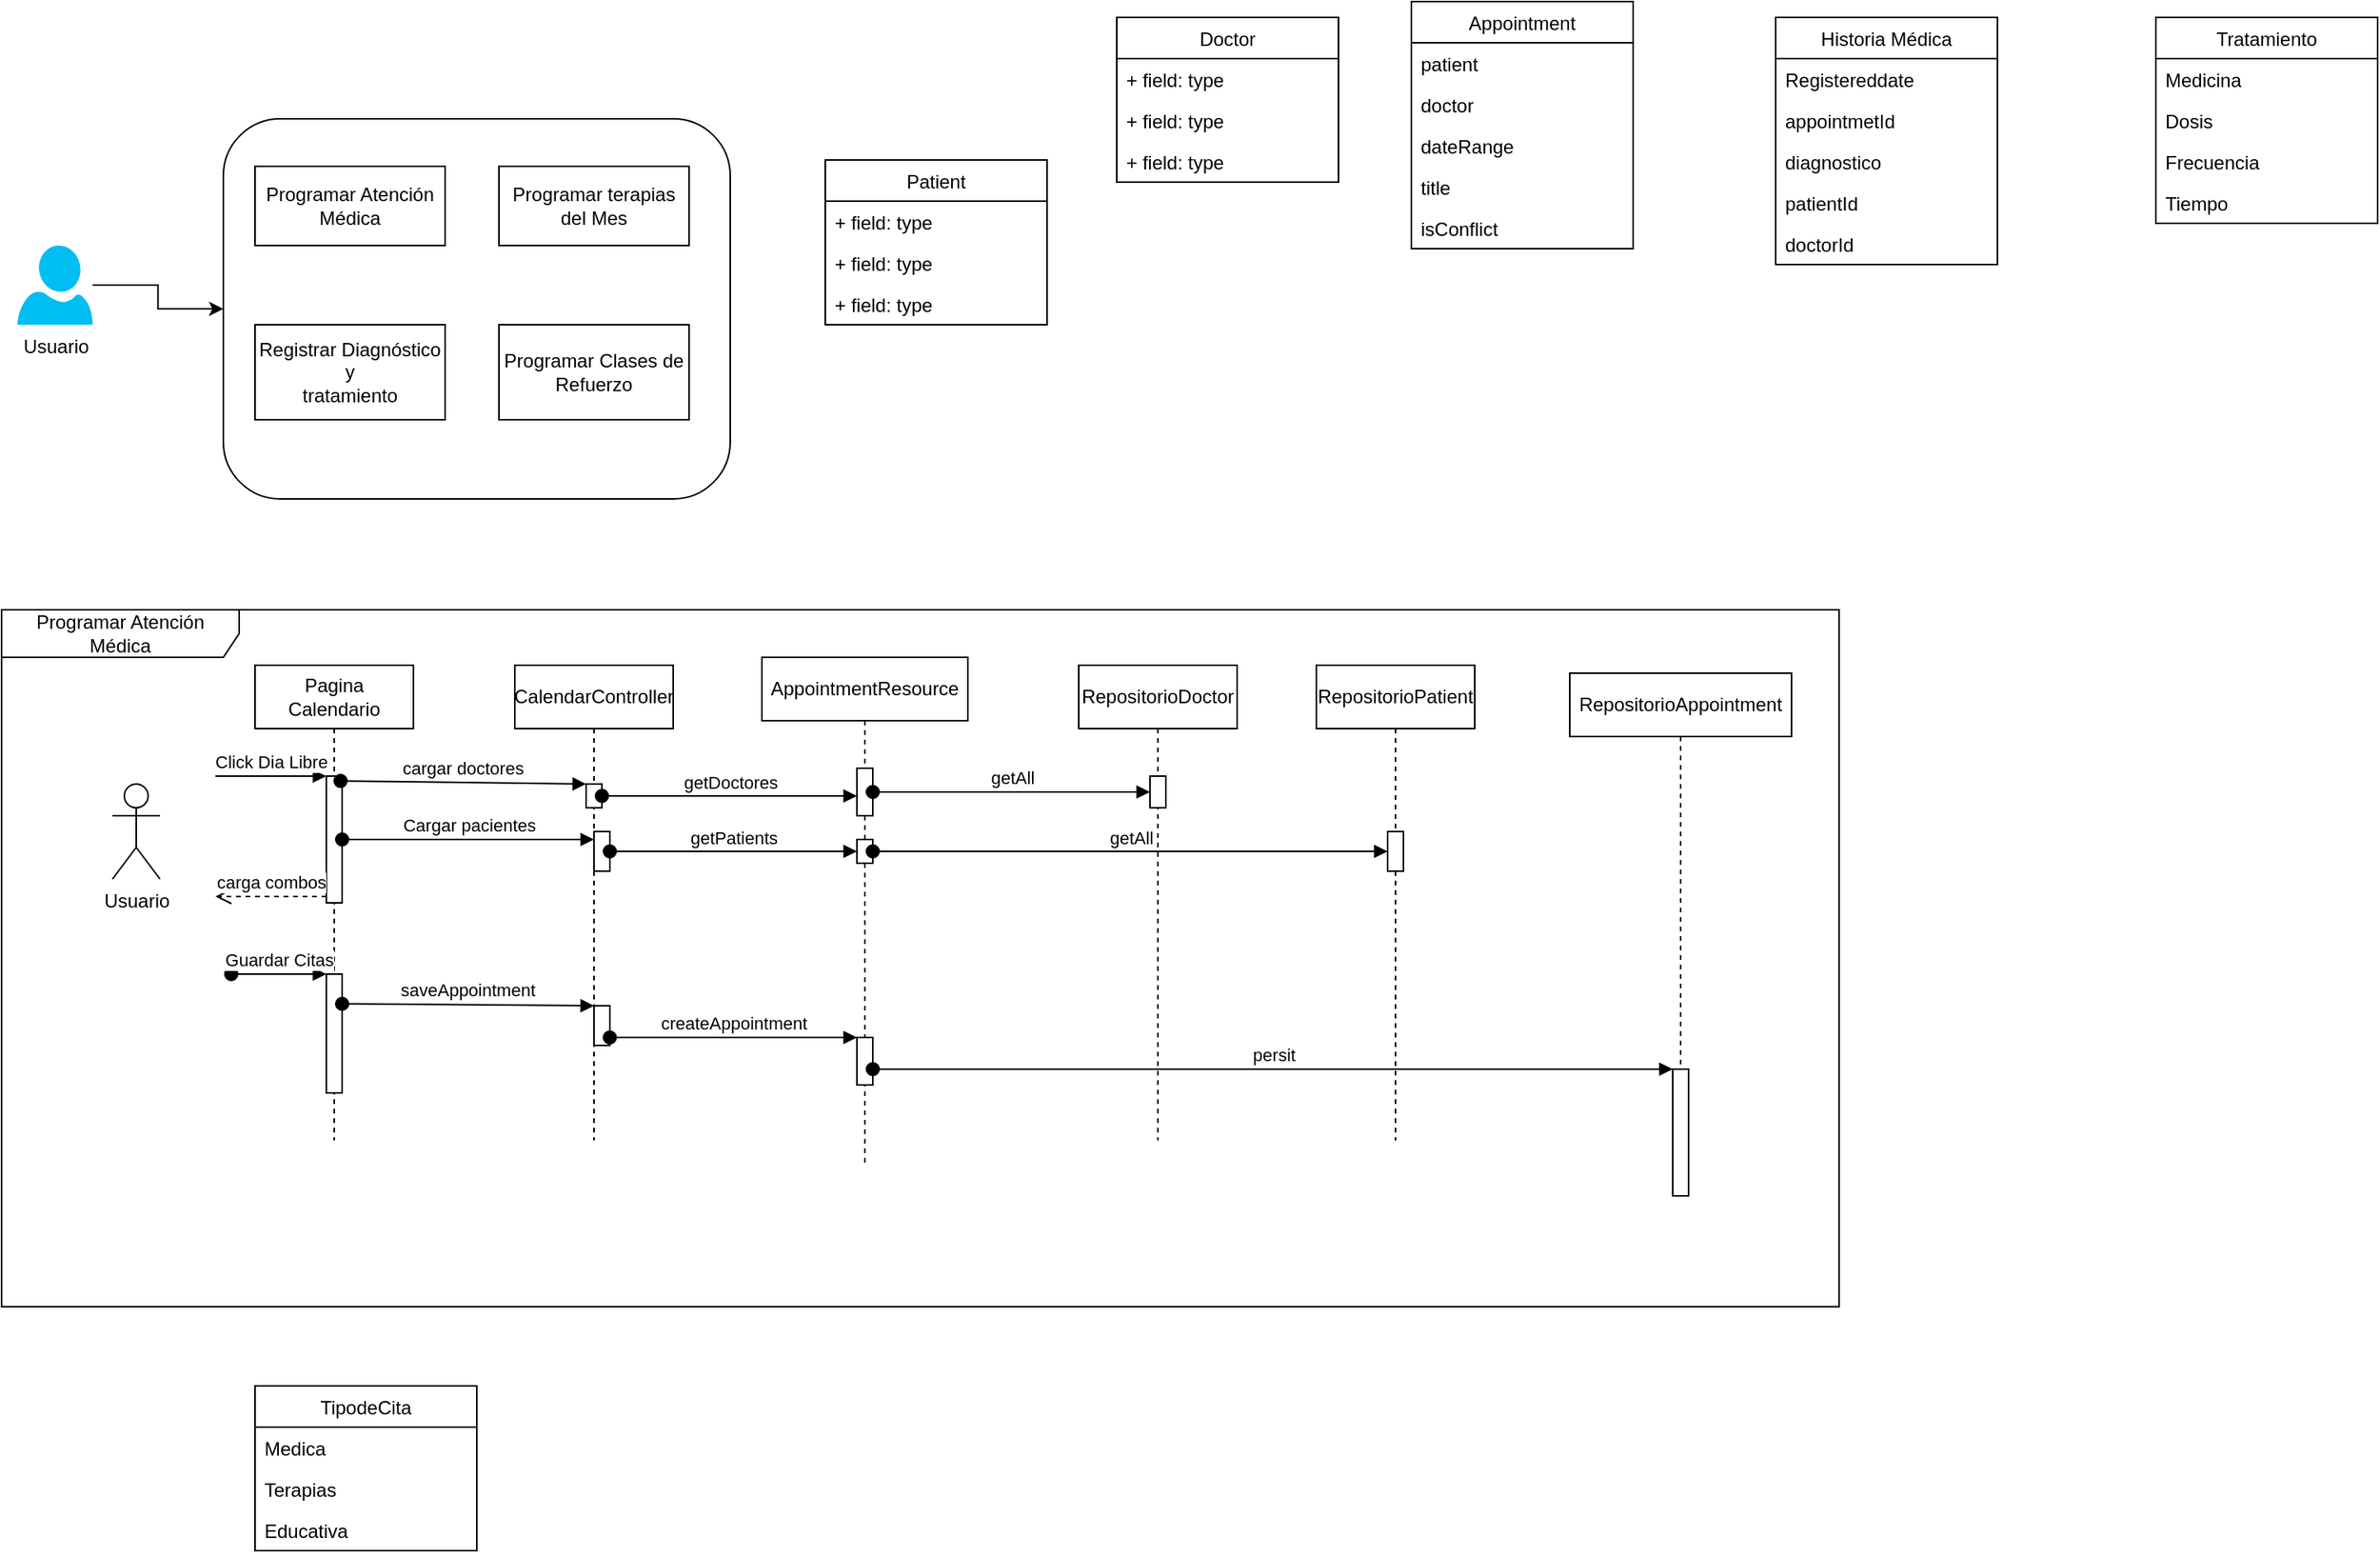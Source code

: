 <mxfile version="20.5.2" type="device"><diagram id="1wQzsUYv8DGshhQA8DcK" name="Página-1"><mxGraphModel dx="2062" dy="1284" grid="1" gridSize="10" guides="1" tooltips="1" connect="1" arrows="1" fold="1" page="1" pageScale="1" pageWidth="827" pageHeight="1169" math="0" shadow="0"><root><mxCell id="0"/><mxCell id="1" parent="0"/><mxCell id="sSPdWtcWhdDb-kHmD-bd-8" style="edgeStyle=orthogonalEdgeStyle;rounded=0;orthogonalLoop=1;jettySize=auto;html=1;" parent="1" source="sSPdWtcWhdDb-kHmD-bd-1" target="sSPdWtcWhdDb-kHmD-bd-3" edge="1"><mxGeometry relative="1" as="geometry"/></mxCell><mxCell id="sSPdWtcWhdDb-kHmD-bd-1" value="Usuario" style="verticalLabelPosition=bottom;html=1;verticalAlign=top;align=center;strokeColor=none;fillColor=#00BEF2;shape=mxgraph.azure.user;" parent="1" vertex="1"><mxGeometry x="50" y="170" width="47.5" height="50" as="geometry"/></mxCell><mxCell id="sSPdWtcWhdDb-kHmD-bd-3" value="" style="rounded=1;whiteSpace=wrap;html=1;" parent="1" vertex="1"><mxGeometry x="180" y="90" width="320" height="240" as="geometry"/></mxCell><mxCell id="sSPdWtcWhdDb-kHmD-bd-2" value="" style="shape=image;html=1;verticalAlign=top;verticalLabelPosition=bottom;labelBackgroundColor=#ffffff;imageAspect=0;aspect=fixed;image=https://cdn2.iconfinder.com/data/icons/crystalproject/16x16/actions/kdb_form.png" parent="1" vertex="1"><mxGeometry x="200" y="90" width="16" height="16" as="geometry"/></mxCell><mxCell id="sSPdWtcWhdDb-kHmD-bd-4" value="Programar Atención Médica" style="rounded=0;whiteSpace=wrap;html=1;" parent="1" vertex="1"><mxGeometry x="200" y="120" width="120" height="50" as="geometry"/></mxCell><mxCell id="sSPdWtcWhdDb-kHmD-bd-5" value="&lt;div&gt;Registrar Diagnóstico y&lt;/div&gt;&lt;div&gt;tratamiento&lt;/div&gt;" style="rounded=0;whiteSpace=wrap;html=1;" parent="1" vertex="1"><mxGeometry x="200" y="220" width="120" height="60" as="geometry"/></mxCell><mxCell id="sSPdWtcWhdDb-kHmD-bd-6" value="Programar terapias del Mes" style="rounded=0;whiteSpace=wrap;html=1;" parent="1" vertex="1"><mxGeometry x="354" y="120" width="120" height="50" as="geometry"/></mxCell><mxCell id="sSPdWtcWhdDb-kHmD-bd-7" value="Programar Clases de Refuerzo" style="rounded=0;whiteSpace=wrap;html=1;" parent="1" vertex="1"><mxGeometry x="354" y="220" width="120" height="60" as="geometry"/></mxCell><mxCell id="sSPdWtcWhdDb-kHmD-bd-13" value="Programar Atención Médica" style="shape=umlFrame;whiteSpace=wrap;html=1;width=150;height=30;" parent="1" vertex="1"><mxGeometry x="40" y="400" width="1160" height="440" as="geometry"/></mxCell><mxCell id="sSPdWtcWhdDb-kHmD-bd-15" value="Usuario" style="shape=umlActor;verticalLabelPosition=bottom;verticalAlign=top;html=1;" parent="1" vertex="1"><mxGeometry x="110" y="510" width="30" height="60" as="geometry"/></mxCell><mxCell id="sSPdWtcWhdDb-kHmD-bd-16" value="Pagina Calendario" style="shape=umlLifeline;perimeter=lifelinePerimeter;whiteSpace=wrap;html=1;container=1;collapsible=0;recursiveResize=0;outlineConnect=0;" parent="1" vertex="1"><mxGeometry x="200" y="435" width="100" height="300" as="geometry"/></mxCell><mxCell id="sSPdWtcWhdDb-kHmD-bd-21" value="" style="html=1;points=[];perimeter=orthogonalPerimeter;" parent="sSPdWtcWhdDb-kHmD-bd-16" vertex="1"><mxGeometry x="45" y="70" width="10" height="80" as="geometry"/></mxCell><mxCell id="sSPdWtcWhdDb-kHmD-bd-22" value="Click Dia Libre" style="html=1;verticalAlign=bottom;endArrow=block;entryX=0;entryY=0;rounded=0;" parent="sSPdWtcWhdDb-kHmD-bd-16" target="sSPdWtcWhdDb-kHmD-bd-21" edge="1"><mxGeometry relative="1" as="geometry"><mxPoint x="-25" y="70" as="sourcePoint"/></mxGeometry></mxCell><mxCell id="sSPdWtcWhdDb-kHmD-bd-23" value="carga combos" style="html=1;verticalAlign=bottom;endArrow=open;dashed=1;endSize=8;exitX=0;exitY=0.95;rounded=0;" parent="sSPdWtcWhdDb-kHmD-bd-16" source="sSPdWtcWhdDb-kHmD-bd-21" edge="1"><mxGeometry relative="1" as="geometry"><mxPoint x="-25" y="146" as="targetPoint"/></mxGeometry></mxCell><mxCell id="sSPdWtcWhdDb-kHmD-bd-74" value="" style="html=1;points=[];perimeter=orthogonalPerimeter;" parent="sSPdWtcWhdDb-kHmD-bd-16" vertex="1"><mxGeometry x="45" y="195" width="10" height="75" as="geometry"/></mxCell><mxCell id="sSPdWtcWhdDb-kHmD-bd-75" value="Guardar Citas" style="html=1;verticalAlign=bottom;startArrow=oval;endArrow=block;startSize=8;rounded=0;" parent="sSPdWtcWhdDb-kHmD-bd-16" target="sSPdWtcWhdDb-kHmD-bd-74" edge="1"><mxGeometry relative="1" as="geometry"><mxPoint x="-15" y="195" as="sourcePoint"/></mxGeometry></mxCell><mxCell id="sSPdWtcWhdDb-kHmD-bd-18" value="CalendarController" style="shape=umlLifeline;perimeter=lifelinePerimeter;whiteSpace=wrap;html=1;container=1;collapsible=0;recursiveResize=0;outlineConnect=0;" parent="1" vertex="1"><mxGeometry x="364" y="435" width="100" height="300" as="geometry"/></mxCell><mxCell id="sSPdWtcWhdDb-kHmD-bd-31" value="" style="html=1;points=[];perimeter=orthogonalPerimeter;" parent="sSPdWtcWhdDb-kHmD-bd-18" vertex="1"><mxGeometry x="45" y="75" width="10" height="15" as="geometry"/></mxCell><mxCell id="sSPdWtcWhdDb-kHmD-bd-33" value="" style="html=1;points=[];perimeter=orthogonalPerimeter;" parent="sSPdWtcWhdDb-kHmD-bd-18" vertex="1"><mxGeometry x="50" y="105" width="10" height="25" as="geometry"/></mxCell><mxCell id="sSPdWtcWhdDb-kHmD-bd-76" value="" style="html=1;points=[];perimeter=orthogonalPerimeter;" parent="sSPdWtcWhdDb-kHmD-bd-18" vertex="1"><mxGeometry x="50" y="215" width="10" height="25" as="geometry"/></mxCell><mxCell id="sSPdWtcWhdDb-kHmD-bd-19" value="AppointmentResource" style="shape=umlLifeline;perimeter=lifelinePerimeter;whiteSpace=wrap;html=1;container=1;collapsible=0;recursiveResize=0;outlineConnect=0;" parent="1" vertex="1"><mxGeometry x="520" y="430" width="130" height="320" as="geometry"/></mxCell><mxCell id="sSPdWtcWhdDb-kHmD-bd-62" value="" style="html=1;points=[];perimeter=orthogonalPerimeter;" parent="sSPdWtcWhdDb-kHmD-bd-19" vertex="1"><mxGeometry x="60" y="70" width="10" height="30" as="geometry"/></mxCell><mxCell id="sSPdWtcWhdDb-kHmD-bd-66" value="" style="html=1;points=[];perimeter=orthogonalPerimeter;" parent="sSPdWtcWhdDb-kHmD-bd-19" vertex="1"><mxGeometry x="60" y="115" width="10" height="15" as="geometry"/></mxCell><mxCell id="sSPdWtcWhdDb-kHmD-bd-78" value="" style="html=1;points=[];perimeter=orthogonalPerimeter;" parent="sSPdWtcWhdDb-kHmD-bd-19" vertex="1"><mxGeometry x="60" y="240" width="10" height="30" as="geometry"/></mxCell><mxCell id="sSPdWtcWhdDb-kHmD-bd-32" value="cargar doctores" style="html=1;verticalAlign=bottom;startArrow=oval;endArrow=block;startSize=8;rounded=0;exitX=0.9;exitY=0.038;exitDx=0;exitDy=0;exitPerimeter=0;" parent="1" source="sSPdWtcWhdDb-kHmD-bd-21" target="sSPdWtcWhdDb-kHmD-bd-31" edge="1"><mxGeometry relative="1" as="geometry"><mxPoint x="349" y="510" as="sourcePoint"/></mxGeometry></mxCell><mxCell id="sSPdWtcWhdDb-kHmD-bd-34" value="Cargar pacientes" style="html=1;verticalAlign=bottom;startArrow=oval;endArrow=block;startSize=8;rounded=0;" parent="1" source="sSPdWtcWhdDb-kHmD-bd-21" target="sSPdWtcWhdDb-kHmD-bd-33" edge="1"><mxGeometry relative="1" as="geometry"><mxPoint x="354" y="540" as="sourcePoint"/></mxGeometry></mxCell><mxCell id="sSPdWtcWhdDb-kHmD-bd-35" value="Historia Médica" style="swimlane;fontStyle=0;childLayout=stackLayout;horizontal=1;startSize=26;fillColor=none;horizontalStack=0;resizeParent=1;resizeParentMax=0;resizeLast=0;collapsible=1;marginBottom=0;" parent="1" vertex="1"><mxGeometry x="1160" y="26" width="140" height="156" as="geometry"/></mxCell><mxCell id="sSPdWtcWhdDb-kHmD-bd-36" value="Registereddate" style="text;strokeColor=none;fillColor=none;align=left;verticalAlign=top;spacingLeft=4;spacingRight=4;overflow=hidden;rotatable=0;points=[[0,0.5],[1,0.5]];portConstraint=eastwest;" parent="sSPdWtcWhdDb-kHmD-bd-35" vertex="1"><mxGeometry y="26" width="140" height="26" as="geometry"/></mxCell><mxCell id="sSPdWtcWhdDb-kHmD-bd-37" value="appointmetId" style="text;strokeColor=none;fillColor=none;align=left;verticalAlign=top;spacingLeft=4;spacingRight=4;overflow=hidden;rotatable=0;points=[[0,0.5],[1,0.5]];portConstraint=eastwest;" parent="sSPdWtcWhdDb-kHmD-bd-35" vertex="1"><mxGeometry y="52" width="140" height="26" as="geometry"/></mxCell><mxCell id="sSPdWtcWhdDb-kHmD-bd-38" value="diagnostico&#xA;" style="text;strokeColor=none;fillColor=none;align=left;verticalAlign=top;spacingLeft=4;spacingRight=4;overflow=hidden;rotatable=0;points=[[0,0.5],[1,0.5]];portConstraint=eastwest;" parent="sSPdWtcWhdDb-kHmD-bd-35" vertex="1"><mxGeometry y="78" width="140" height="26" as="geometry"/></mxCell><mxCell id="sSPdWtcWhdDb-kHmD-bd-48" value="patientId" style="text;strokeColor=none;fillColor=none;align=left;verticalAlign=top;spacingLeft=4;spacingRight=4;overflow=hidden;rotatable=0;points=[[0,0.5],[1,0.5]];portConstraint=eastwest;" parent="sSPdWtcWhdDb-kHmD-bd-35" vertex="1"><mxGeometry y="104" width="140" height="26" as="geometry"/></mxCell><mxCell id="sSPdWtcWhdDb-kHmD-bd-54" value="doctorId" style="text;strokeColor=none;fillColor=none;align=left;verticalAlign=top;spacingLeft=4;spacingRight=4;overflow=hidden;rotatable=0;points=[[0,0.5],[1,0.5]];portConstraint=eastwest;" parent="sSPdWtcWhdDb-kHmD-bd-35" vertex="1"><mxGeometry y="130" width="140" height="26" as="geometry"/></mxCell><mxCell id="sSPdWtcWhdDb-kHmD-bd-39" value="Appointment" style="swimlane;fontStyle=0;childLayout=stackLayout;horizontal=1;startSize=26;fillColor=none;horizontalStack=0;resizeParent=1;resizeParentMax=0;resizeLast=0;collapsible=1;marginBottom=0;" parent="1" vertex="1"><mxGeometry x="930" y="16" width="140" height="156" as="geometry"/></mxCell><mxCell id="sSPdWtcWhdDb-kHmD-bd-40" value="patient" style="text;strokeColor=none;fillColor=none;align=left;verticalAlign=top;spacingLeft=4;spacingRight=4;overflow=hidden;rotatable=0;points=[[0,0.5],[1,0.5]];portConstraint=eastwest;" parent="sSPdWtcWhdDb-kHmD-bd-39" vertex="1"><mxGeometry y="26" width="140" height="26" as="geometry"/></mxCell><mxCell id="sSPdWtcWhdDb-kHmD-bd-41" value="doctor" style="text;strokeColor=none;fillColor=none;align=left;verticalAlign=top;spacingLeft=4;spacingRight=4;overflow=hidden;rotatable=0;points=[[0,0.5],[1,0.5]];portConstraint=eastwest;" parent="sSPdWtcWhdDb-kHmD-bd-39" vertex="1"><mxGeometry y="52" width="140" height="26" as="geometry"/></mxCell><mxCell id="sSPdWtcWhdDb-kHmD-bd-42" value="dateRange" style="text;strokeColor=none;fillColor=none;align=left;verticalAlign=top;spacingLeft=4;spacingRight=4;overflow=hidden;rotatable=0;points=[[0,0.5],[1,0.5]];portConstraint=eastwest;" parent="sSPdWtcWhdDb-kHmD-bd-39" vertex="1"><mxGeometry y="78" width="140" height="26" as="geometry"/></mxCell><mxCell id="sSPdWtcWhdDb-kHmD-bd-53" value="title" style="text;strokeColor=none;fillColor=none;align=left;verticalAlign=top;spacingLeft=4;spacingRight=4;overflow=hidden;rotatable=0;points=[[0,0.5],[1,0.5]];portConstraint=eastwest;" parent="sSPdWtcWhdDb-kHmD-bd-39" vertex="1"><mxGeometry y="104" width="140" height="26" as="geometry"/></mxCell><mxCell id="sSPdWtcWhdDb-kHmD-bd-55" value="isConflict" style="text;strokeColor=none;fillColor=none;align=left;verticalAlign=top;spacingLeft=4;spacingRight=4;overflow=hidden;rotatable=0;points=[[0,0.5],[1,0.5]];portConstraint=eastwest;" parent="sSPdWtcWhdDb-kHmD-bd-39" vertex="1"><mxGeometry y="130" width="140" height="26" as="geometry"/></mxCell><mxCell id="sSPdWtcWhdDb-kHmD-bd-43" value="Patient" style="swimlane;fontStyle=0;childLayout=stackLayout;horizontal=1;startSize=26;fillColor=none;horizontalStack=0;resizeParent=1;resizeParentMax=0;resizeLast=0;collapsible=1;marginBottom=0;" parent="1" vertex="1"><mxGeometry x="560" y="116" width="140" height="104" as="geometry"/></mxCell><mxCell id="sSPdWtcWhdDb-kHmD-bd-44" value="+ field: type" style="text;strokeColor=none;fillColor=none;align=left;verticalAlign=top;spacingLeft=4;spacingRight=4;overflow=hidden;rotatable=0;points=[[0,0.5],[1,0.5]];portConstraint=eastwest;" parent="sSPdWtcWhdDb-kHmD-bd-43" vertex="1"><mxGeometry y="26" width="140" height="26" as="geometry"/></mxCell><mxCell id="sSPdWtcWhdDb-kHmD-bd-45" value="+ field: type" style="text;strokeColor=none;fillColor=none;align=left;verticalAlign=top;spacingLeft=4;spacingRight=4;overflow=hidden;rotatable=0;points=[[0,0.5],[1,0.5]];portConstraint=eastwest;" parent="sSPdWtcWhdDb-kHmD-bd-43" vertex="1"><mxGeometry y="52" width="140" height="26" as="geometry"/></mxCell><mxCell id="sSPdWtcWhdDb-kHmD-bd-46" value="+ field: type" style="text;strokeColor=none;fillColor=none;align=left;verticalAlign=top;spacingLeft=4;spacingRight=4;overflow=hidden;rotatable=0;points=[[0,0.5],[1,0.5]];portConstraint=eastwest;" parent="sSPdWtcWhdDb-kHmD-bd-43" vertex="1"><mxGeometry y="78" width="140" height="26" as="geometry"/></mxCell><mxCell id="sSPdWtcWhdDb-kHmD-bd-47" value="Tratamiento" style="swimlane;fontStyle=0;childLayout=stackLayout;horizontal=1;startSize=26;fillColor=none;horizontalStack=0;resizeParent=1;resizeParentMax=0;resizeLast=0;collapsible=1;marginBottom=0;" parent="1" vertex="1"><mxGeometry x="1400" y="26" width="140" height="130" as="geometry"/></mxCell><mxCell id="sSPdWtcWhdDb-kHmD-bd-49" value="Medicina" style="text;strokeColor=none;fillColor=none;align=left;verticalAlign=top;spacingLeft=4;spacingRight=4;overflow=hidden;rotatable=0;points=[[0,0.5],[1,0.5]];portConstraint=eastwest;" parent="sSPdWtcWhdDb-kHmD-bd-47" vertex="1"><mxGeometry y="26" width="140" height="26" as="geometry"/></mxCell><mxCell id="sSPdWtcWhdDb-kHmD-bd-50" value="Dosis" style="text;strokeColor=none;fillColor=none;align=left;verticalAlign=top;spacingLeft=4;spacingRight=4;overflow=hidden;rotatable=0;points=[[0,0.5],[1,0.5]];portConstraint=eastwest;" parent="sSPdWtcWhdDb-kHmD-bd-47" vertex="1"><mxGeometry y="52" width="140" height="26" as="geometry"/></mxCell><mxCell id="sSPdWtcWhdDb-kHmD-bd-51" value="Frecuencia" style="text;strokeColor=none;fillColor=none;align=left;verticalAlign=top;spacingLeft=4;spacingRight=4;overflow=hidden;rotatable=0;points=[[0,0.5],[1,0.5]];portConstraint=eastwest;" parent="sSPdWtcWhdDb-kHmD-bd-47" vertex="1"><mxGeometry y="78" width="140" height="26" as="geometry"/></mxCell><mxCell id="sSPdWtcWhdDb-kHmD-bd-52" value="Tiempo" style="text;strokeColor=none;fillColor=none;align=left;verticalAlign=top;spacingLeft=4;spacingRight=4;overflow=hidden;rotatable=0;points=[[0,0.5],[1,0.5]];portConstraint=eastwest;" parent="sSPdWtcWhdDb-kHmD-bd-47" vertex="1"><mxGeometry y="104" width="140" height="26" as="geometry"/></mxCell><mxCell id="sSPdWtcWhdDb-kHmD-bd-56" value="Doctor" style="swimlane;fontStyle=0;childLayout=stackLayout;horizontal=1;startSize=26;fillColor=none;horizontalStack=0;resizeParent=1;resizeParentMax=0;resizeLast=0;collapsible=1;marginBottom=0;" parent="1" vertex="1"><mxGeometry x="744" y="26" width="140" height="104" as="geometry"/></mxCell><mxCell id="sSPdWtcWhdDb-kHmD-bd-57" value="+ field: type" style="text;strokeColor=none;fillColor=none;align=left;verticalAlign=top;spacingLeft=4;spacingRight=4;overflow=hidden;rotatable=0;points=[[0,0.5],[1,0.5]];portConstraint=eastwest;" parent="sSPdWtcWhdDb-kHmD-bd-56" vertex="1"><mxGeometry y="26" width="140" height="26" as="geometry"/></mxCell><mxCell id="sSPdWtcWhdDb-kHmD-bd-58" value="+ field: type" style="text;strokeColor=none;fillColor=none;align=left;verticalAlign=top;spacingLeft=4;spacingRight=4;overflow=hidden;rotatable=0;points=[[0,0.5],[1,0.5]];portConstraint=eastwest;" parent="sSPdWtcWhdDb-kHmD-bd-56" vertex="1"><mxGeometry y="52" width="140" height="26" as="geometry"/></mxCell><mxCell id="sSPdWtcWhdDb-kHmD-bd-59" value="+ field: type" style="text;strokeColor=none;fillColor=none;align=left;verticalAlign=top;spacingLeft=4;spacingRight=4;overflow=hidden;rotatable=0;points=[[0,0.5],[1,0.5]];portConstraint=eastwest;" parent="sSPdWtcWhdDb-kHmD-bd-56" vertex="1"><mxGeometry y="78" width="140" height="26" as="geometry"/></mxCell><mxCell id="sSPdWtcWhdDb-kHmD-bd-60" value="RepositorioDoctor" style="shape=umlLifeline;perimeter=lifelinePerimeter;whiteSpace=wrap;html=1;container=1;collapsible=0;recursiveResize=0;outlineConnect=0;" parent="1" vertex="1"><mxGeometry x="720" y="435" width="100" height="300" as="geometry"/></mxCell><mxCell id="sSPdWtcWhdDb-kHmD-bd-64" value="" style="html=1;points=[];perimeter=orthogonalPerimeter;" parent="sSPdWtcWhdDb-kHmD-bd-60" vertex="1"><mxGeometry x="45" y="70" width="10" height="20" as="geometry"/></mxCell><mxCell id="sSPdWtcWhdDb-kHmD-bd-61" value="RepositorioPatient" style="shape=umlLifeline;perimeter=lifelinePerimeter;whiteSpace=wrap;html=1;container=1;collapsible=0;recursiveResize=0;outlineConnect=0;" parent="1" vertex="1"><mxGeometry x="870" y="435" width="100" height="300" as="geometry"/></mxCell><mxCell id="sSPdWtcWhdDb-kHmD-bd-70" value="" style="html=1;points=[];perimeter=orthogonalPerimeter;" parent="sSPdWtcWhdDb-kHmD-bd-61" vertex="1"><mxGeometry x="45" y="105" width="10" height="25" as="geometry"/></mxCell><mxCell id="sSPdWtcWhdDb-kHmD-bd-63" value="getDoctores" style="html=1;verticalAlign=bottom;startArrow=oval;endArrow=block;startSize=8;rounded=0;" parent="1" source="sSPdWtcWhdDb-kHmD-bd-31" target="sSPdWtcWhdDb-kHmD-bd-62" edge="1"><mxGeometry relative="1" as="geometry"><mxPoint x="520" y="500" as="sourcePoint"/></mxGeometry></mxCell><mxCell id="sSPdWtcWhdDb-kHmD-bd-65" value="getAll" style="html=1;verticalAlign=bottom;startArrow=oval;endArrow=block;startSize=8;rounded=0;" parent="1" source="sSPdWtcWhdDb-kHmD-bd-62" target="sSPdWtcWhdDb-kHmD-bd-64" edge="1"><mxGeometry relative="1" as="geometry"><mxPoint x="705" y="505" as="sourcePoint"/></mxGeometry></mxCell><mxCell id="sSPdWtcWhdDb-kHmD-bd-67" value="getPatients" style="html=1;verticalAlign=bottom;startArrow=oval;endArrow=block;startSize=8;rounded=0;" parent="1" source="sSPdWtcWhdDb-kHmD-bd-33" target="sSPdWtcWhdDb-kHmD-bd-66" edge="1"><mxGeometry relative="1" as="geometry"><mxPoint x="520" y="545" as="sourcePoint"/></mxGeometry></mxCell><mxCell id="sSPdWtcWhdDb-kHmD-bd-71" value="getAll" style="html=1;verticalAlign=bottom;startArrow=oval;endArrow=block;startSize=8;rounded=0;" parent="1" source="sSPdWtcWhdDb-kHmD-bd-66" target="sSPdWtcWhdDb-kHmD-bd-70" edge="1"><mxGeometry relative="1" as="geometry"><mxPoint x="855" y="540" as="sourcePoint"/></mxGeometry></mxCell><mxCell id="sSPdWtcWhdDb-kHmD-bd-77" value="saveAppointment" style="html=1;verticalAlign=bottom;startArrow=oval;endArrow=block;startSize=8;rounded=0;exitX=1;exitY=0.25;exitDx=0;exitDy=0;exitPerimeter=0;" parent="1" source="sSPdWtcWhdDb-kHmD-bd-74" target="sSPdWtcWhdDb-kHmD-bd-76" edge="1"><mxGeometry relative="1" as="geometry"><mxPoint x="354" y="650" as="sourcePoint"/></mxGeometry></mxCell><mxCell id="sSPdWtcWhdDb-kHmD-bd-79" value="createAppointment" style="html=1;verticalAlign=bottom;startArrow=oval;endArrow=block;startSize=8;rounded=0;" parent="1" source="sSPdWtcWhdDb-kHmD-bd-76" target="sSPdWtcWhdDb-kHmD-bd-78" edge="1"><mxGeometry relative="1" as="geometry"><mxPoint x="520" y="670" as="sourcePoint"/></mxGeometry></mxCell><mxCell id="sSPdWtcWhdDb-kHmD-bd-80" value="RepositorioAppointment" style="shape=umlLifeline;perimeter=lifelinePerimeter;whiteSpace=wrap;html=1;container=1;collapsible=0;recursiveResize=0;outlineConnect=0;" parent="1" vertex="1"><mxGeometry x="1030" y="440" width="140" height="330" as="geometry"/></mxCell><mxCell id="sSPdWtcWhdDb-kHmD-bd-81" value="" style="html=1;points=[];perimeter=orthogonalPerimeter;" parent="sSPdWtcWhdDb-kHmD-bd-80" vertex="1"><mxGeometry x="65" y="250" width="10" height="80" as="geometry"/></mxCell><mxCell id="sSPdWtcWhdDb-kHmD-bd-82" value="persit" style="html=1;verticalAlign=bottom;startArrow=oval;endArrow=block;startSize=8;rounded=0;" parent="1" source="sSPdWtcWhdDb-kHmD-bd-78" target="sSPdWtcWhdDb-kHmD-bd-81" edge="1"><mxGeometry relative="1" as="geometry"><mxPoint x="1035" y="690" as="sourcePoint"/></mxGeometry></mxCell><mxCell id="-tmU0XoAu9uW2zujl_kn-1" value="TipodeCita" style="swimlane;fontStyle=0;childLayout=stackLayout;horizontal=1;startSize=26;fillColor=none;horizontalStack=0;resizeParent=1;resizeParentMax=0;resizeLast=0;collapsible=1;marginBottom=0;" vertex="1" parent="1"><mxGeometry x="200" y="890" width="140" height="104" as="geometry"/></mxCell><mxCell id="-tmU0XoAu9uW2zujl_kn-2" value="Medica" style="text;strokeColor=none;fillColor=none;align=left;verticalAlign=top;spacingLeft=4;spacingRight=4;overflow=hidden;rotatable=0;points=[[0,0.5],[1,0.5]];portConstraint=eastwest;" vertex="1" parent="-tmU0XoAu9uW2zujl_kn-1"><mxGeometry y="26" width="140" height="26" as="geometry"/></mxCell><mxCell id="-tmU0XoAu9uW2zujl_kn-3" value="Terapias" style="text;strokeColor=none;fillColor=none;align=left;verticalAlign=top;spacingLeft=4;spacingRight=4;overflow=hidden;rotatable=0;points=[[0,0.5],[1,0.5]];portConstraint=eastwest;" vertex="1" parent="-tmU0XoAu9uW2zujl_kn-1"><mxGeometry y="52" width="140" height="26" as="geometry"/></mxCell><mxCell id="-tmU0XoAu9uW2zujl_kn-4" value="Educativa" style="text;strokeColor=none;fillColor=none;align=left;verticalAlign=top;spacingLeft=4;spacingRight=4;overflow=hidden;rotatable=0;points=[[0,0.5],[1,0.5]];portConstraint=eastwest;" vertex="1" parent="-tmU0XoAu9uW2zujl_kn-1"><mxGeometry y="78" width="140" height="26" as="geometry"/></mxCell></root></mxGraphModel></diagram></mxfile>